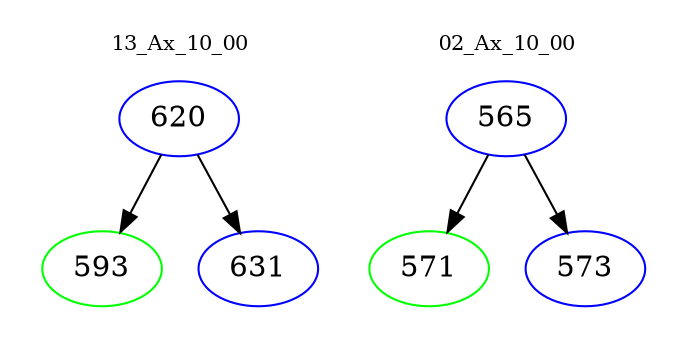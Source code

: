 digraph{
subgraph cluster_0 {
color = white
label = "13_Ax_10_00";
fontsize=10;
T0_620 [label="620", color="blue"]
T0_620 -> T0_593 [color="black"]
T0_593 [label="593", color="green"]
T0_620 -> T0_631 [color="black"]
T0_631 [label="631", color="blue"]
}
subgraph cluster_1 {
color = white
label = "02_Ax_10_00";
fontsize=10;
T1_565 [label="565", color="blue"]
T1_565 -> T1_571 [color="black"]
T1_571 [label="571", color="green"]
T1_565 -> T1_573 [color="black"]
T1_573 [label="573", color="blue"]
}
}
